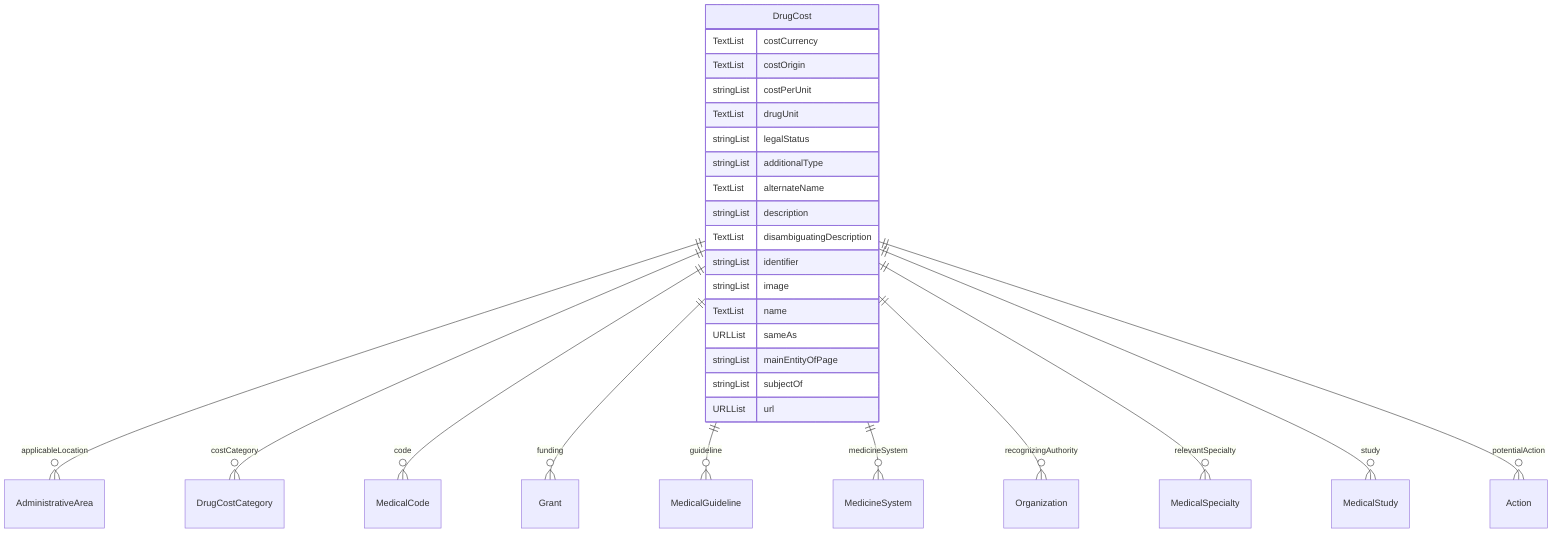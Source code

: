 erDiagram
DrugCost {
    TextList costCurrency  
    TextList costOrigin  
    stringList costPerUnit  
    TextList drugUnit  
    stringList legalStatus  
    stringList additionalType  
    TextList alternateName  
    stringList description  
    TextList disambiguatingDescription  
    stringList identifier  
    stringList image  
    TextList name  
    URLList sameAs  
    stringList mainEntityOfPage  
    stringList subjectOf  
    URLList url  
}

DrugCost ||--}o AdministrativeArea : "applicableLocation"
DrugCost ||--}o DrugCostCategory : "costCategory"
DrugCost ||--}o MedicalCode : "code"
DrugCost ||--}o Grant : "funding"
DrugCost ||--}o MedicalGuideline : "guideline"
DrugCost ||--}o MedicineSystem : "medicineSystem"
DrugCost ||--}o Organization : "recognizingAuthority"
DrugCost ||--}o MedicalSpecialty : "relevantSpecialty"
DrugCost ||--}o MedicalStudy : "study"
DrugCost ||--}o Action : "potentialAction"